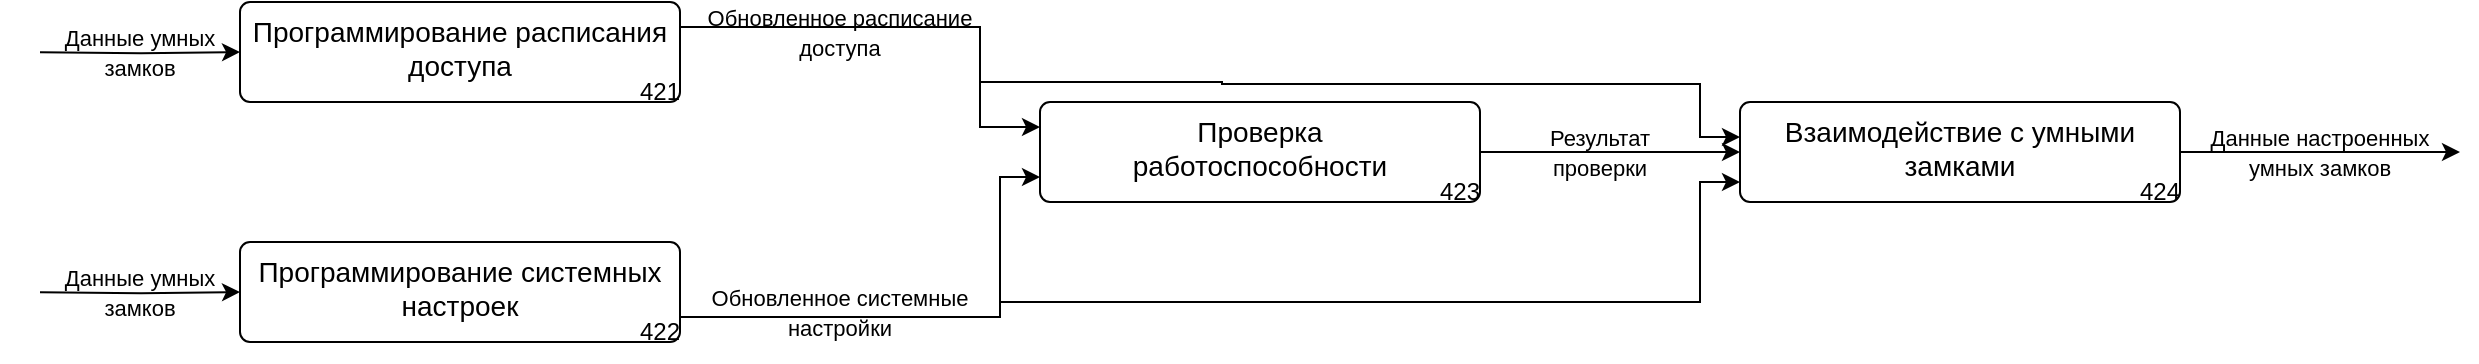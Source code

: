 <mxfile version="22.1.5" type="device" pages="2">
  <diagram name="Страница — 1" id="o3sYmgAIau1fM3dsohi6">
    <mxGraphModel dx="601" dy="311" grid="1" gridSize="10" guides="1" tooltips="1" connect="1" arrows="1" fold="1" page="1" pageScale="1" pageWidth="3300" pageHeight="2339" math="0" shadow="0">
      <root>
        <mxCell id="0" />
        <mxCell id="1" parent="0" />
        <mxCell id="QvXpTpCXxzrsCJCGJff7-12" style="edgeStyle=orthogonalEdgeStyle;rounded=0;orthogonalLoop=1;jettySize=auto;html=1;exitX=0;exitY=0.5;exitDx=0;exitDy=0;entryX=0;entryY=0.5;entryDx=0;entryDy=0;" edge="1" parent="1" target="MUi1yYkGbGkddvzHHs3n-1">
          <mxGeometry relative="1" as="geometry">
            <mxPoint x="170" y="805.097" as="sourcePoint" />
          </mxGeometry>
        </mxCell>
        <mxCell id="QvXpTpCXxzrsCJCGJff7-18" style="edgeStyle=orthogonalEdgeStyle;rounded=0;orthogonalLoop=1;jettySize=auto;html=1;exitX=1;exitY=0.25;exitDx=0;exitDy=0;entryX=0;entryY=0.25;entryDx=0;entryDy=0;" edge="1" parent="1" source="MUi1yYkGbGkddvzHHs3n-1" target="QvXpTpCXxzrsCJCGJff7-16">
          <mxGeometry relative="1" as="geometry">
            <Array as="points">
              <mxPoint x="640" y="793" />
              <mxPoint x="640" y="843" />
            </Array>
          </mxGeometry>
        </mxCell>
        <mxCell id="MUi1yYkGbGkddvzHHs3n-1" value="&lt;span style=&quot;font-size: 14px;&quot;&gt;Программирование расписания&lt;br&gt;доступа&lt;br&gt;&lt;/span&gt;" style="html=1;align=center;verticalAlign=top;rounded=1;absoluteArcSize=1;arcSize=10;dashed=0;whiteSpace=wrap;" parent="1" vertex="1">
          <mxGeometry x="270" y="780" width="220" height="50" as="geometry" />
        </mxCell>
        <mxCell id="gx2m8ANJ89_CgAaHZRdq-5" value="&lt;font style=&quot;font-size: 11px;&quot;&gt;Данные умных&lt;br&gt;замков&lt;br&gt;&lt;/font&gt;" style="text;html=1;strokeColor=none;fillColor=none;align=center;verticalAlign=middle;whiteSpace=wrap;rounded=0;" parent="1" vertex="1">
          <mxGeometry x="150" y="790" width="140" height="30" as="geometry" />
        </mxCell>
        <mxCell id="QvXpTpCXxzrsCJCGJff7-14" style="edgeStyle=orthogonalEdgeStyle;rounded=0;orthogonalLoop=1;jettySize=auto;html=1;exitX=0;exitY=0.5;exitDx=0;exitDy=0;entryX=0;entryY=0.5;entryDx=0;entryDy=0;" edge="1" parent="1" target="QvXpTpCXxzrsCJCGJff7-13">
          <mxGeometry relative="1" as="geometry">
            <mxPoint x="170" y="925.097" as="sourcePoint" />
          </mxGeometry>
        </mxCell>
        <mxCell id="QvXpTpCXxzrsCJCGJff7-19" style="edgeStyle=orthogonalEdgeStyle;rounded=0;orthogonalLoop=1;jettySize=auto;html=1;exitX=1;exitY=0.75;exitDx=0;exitDy=0;entryX=0;entryY=0.75;entryDx=0;entryDy=0;" edge="1" parent="1" source="QvXpTpCXxzrsCJCGJff7-13" target="QvXpTpCXxzrsCJCGJff7-16">
          <mxGeometry relative="1" as="geometry">
            <Array as="points">
              <mxPoint x="650" y="937" />
              <mxPoint x="650" y="867" />
            </Array>
          </mxGeometry>
        </mxCell>
        <mxCell id="QvXpTpCXxzrsCJCGJff7-13" value="&lt;span style=&quot;font-size: 14px;&quot;&gt;Программирование системных настроек&lt;br&gt;&lt;/span&gt;" style="html=1;align=center;verticalAlign=top;rounded=1;absoluteArcSize=1;arcSize=10;dashed=0;whiteSpace=wrap;" vertex="1" parent="1">
          <mxGeometry x="270" y="900" width="220" height="50" as="geometry" />
        </mxCell>
        <mxCell id="QvXpTpCXxzrsCJCGJff7-15" value="&lt;font style=&quot;font-size: 11px;&quot;&gt;Данные умных&lt;br&gt;замков&lt;br&gt;&lt;/font&gt;" style="text;html=1;strokeColor=none;fillColor=none;align=center;verticalAlign=middle;whiteSpace=wrap;rounded=0;" vertex="1" parent="1">
          <mxGeometry x="150" y="910" width="140" height="30" as="geometry" />
        </mxCell>
        <mxCell id="QvXpTpCXxzrsCJCGJff7-22" style="edgeStyle=orthogonalEdgeStyle;rounded=0;orthogonalLoop=1;jettySize=auto;html=1;exitX=1;exitY=0.5;exitDx=0;exitDy=0;" edge="1" parent="1" source="QvXpTpCXxzrsCJCGJff7-16" target="QvXpTpCXxzrsCJCGJff7-17">
          <mxGeometry relative="1" as="geometry" />
        </mxCell>
        <mxCell id="QvXpTpCXxzrsCJCGJff7-16" value="&lt;span style=&quot;font-size: 14px;&quot;&gt;Проверка &lt;br&gt;работоспособности&lt;br&gt;&lt;/span&gt;" style="html=1;align=center;verticalAlign=top;rounded=1;absoluteArcSize=1;arcSize=10;dashed=0;whiteSpace=wrap;" vertex="1" parent="1">
          <mxGeometry x="670" y="830" width="220" height="50" as="geometry" />
        </mxCell>
        <mxCell id="QvXpTpCXxzrsCJCGJff7-24" style="edgeStyle=orthogonalEdgeStyle;rounded=0;orthogonalLoop=1;jettySize=auto;html=1;exitX=1;exitY=0.5;exitDx=0;exitDy=0;" edge="1" parent="1" source="QvXpTpCXxzrsCJCGJff7-17">
          <mxGeometry relative="1" as="geometry">
            <mxPoint x="1380" y="855" as="targetPoint" />
          </mxGeometry>
        </mxCell>
        <mxCell id="QvXpTpCXxzrsCJCGJff7-17" value="&lt;span style=&quot;font-size: 14px;&quot;&gt;Взаимодействие с умными&lt;br&gt;замками&lt;br&gt;&lt;/span&gt;" style="html=1;align=center;verticalAlign=top;rounded=1;absoluteArcSize=1;arcSize=10;dashed=0;whiteSpace=wrap;" vertex="1" parent="1">
          <mxGeometry x="1020" y="830" width="220" height="50" as="geometry" />
        </mxCell>
        <mxCell id="QvXpTpCXxzrsCJCGJff7-20" value="&lt;font style=&quot;font-size: 11px;&quot;&gt;Обновленное расписание&lt;br&gt;доступа&lt;br&gt;&lt;/font&gt;" style="text;html=1;strokeColor=none;fillColor=none;align=center;verticalAlign=middle;whiteSpace=wrap;rounded=0;" vertex="1" parent="1">
          <mxGeometry x="500" y="780" width="140" height="30" as="geometry" />
        </mxCell>
        <mxCell id="QvXpTpCXxzrsCJCGJff7-21" value="&lt;font style=&quot;font-size: 11px;&quot;&gt;Обновленное системные настройки&lt;br&gt;&lt;/font&gt;" style="text;html=1;strokeColor=none;fillColor=none;align=center;verticalAlign=middle;whiteSpace=wrap;rounded=0;" vertex="1" parent="1">
          <mxGeometry x="500" y="920" width="140" height="30" as="geometry" />
        </mxCell>
        <mxCell id="QvXpTpCXxzrsCJCGJff7-25" style="edgeStyle=orthogonalEdgeStyle;rounded=0;orthogonalLoop=1;jettySize=auto;html=1;exitX=1;exitY=0.25;exitDx=0;exitDy=0;entryX=1;entryY=0.25;entryDx=0;entryDy=0;" edge="1" parent="1" target="QvXpTpCXxzrsCJCGJff7-23">
          <mxGeometry relative="1" as="geometry">
            <mxPoint x="640" y="820" as="sourcePoint" />
            <Array as="points">
              <mxPoint x="761" y="821" />
              <mxPoint x="1000" y="820" />
              <mxPoint x="1000" y="848" />
            </Array>
          </mxGeometry>
        </mxCell>
        <mxCell id="QvXpTpCXxzrsCJCGJff7-26" style="edgeStyle=orthogonalEdgeStyle;rounded=0;orthogonalLoop=1;jettySize=auto;html=1;entryX=1;entryY=1;entryDx=0;entryDy=0;" edge="1" parent="1" target="QvXpTpCXxzrsCJCGJff7-23">
          <mxGeometry relative="1" as="geometry">
            <mxPoint x="650" y="930" as="sourcePoint" />
            <Array as="points">
              <mxPoint x="1000" y="930" />
              <mxPoint x="1000" y="870" />
            </Array>
          </mxGeometry>
        </mxCell>
        <mxCell id="QvXpTpCXxzrsCJCGJff7-23" value="&lt;font style=&quot;font-size: 11px;&quot;&gt;Результат&lt;br&gt;проверки&lt;br&gt;&lt;/font&gt;" style="text;html=1;strokeColor=none;fillColor=none;align=center;verticalAlign=middle;whiteSpace=wrap;rounded=0;" vertex="1" parent="1">
          <mxGeometry x="880" y="840" width="140" height="30" as="geometry" />
        </mxCell>
        <mxCell id="QvXpTpCXxzrsCJCGJff7-27" value="&lt;font style=&quot;font-size: 11px;&quot;&gt;Данные настроенных умных замков&lt;br&gt;&lt;/font&gt;" style="text;html=1;strokeColor=none;fillColor=none;align=center;verticalAlign=middle;whiteSpace=wrap;rounded=0;" vertex="1" parent="1">
          <mxGeometry x="1240" y="840" width="140" height="30" as="geometry" />
        </mxCell>
        <mxCell id="QvXpTpCXxzrsCJCGJff7-28" value="421" style="text;html=1;strokeColor=none;fillColor=none;align=center;verticalAlign=middle;whiteSpace=wrap;rounded=0;" vertex="1" parent="1">
          <mxGeometry x="450" y="810" width="60" height="30" as="geometry" />
        </mxCell>
        <mxCell id="QvXpTpCXxzrsCJCGJff7-29" value="422" style="text;html=1;strokeColor=none;fillColor=none;align=center;verticalAlign=middle;whiteSpace=wrap;rounded=0;" vertex="1" parent="1">
          <mxGeometry x="450" y="930" width="60" height="30" as="geometry" />
        </mxCell>
        <mxCell id="QvXpTpCXxzrsCJCGJff7-30" value="423" style="text;html=1;strokeColor=none;fillColor=none;align=center;verticalAlign=middle;whiteSpace=wrap;rounded=0;" vertex="1" parent="1">
          <mxGeometry x="850" y="860" width="60" height="30" as="geometry" />
        </mxCell>
        <mxCell id="QvXpTpCXxzrsCJCGJff7-31" value="424" style="text;html=1;strokeColor=none;fillColor=none;align=center;verticalAlign=middle;whiteSpace=wrap;rounded=0;" vertex="1" parent="1">
          <mxGeometry x="1200" y="860" width="60" height="30" as="geometry" />
        </mxCell>
      </root>
    </mxGraphModel>
  </diagram>
  <diagram id="30CSTh-y9SVbLgZfz-_A" name="Страница — 2">
    <mxGraphModel dx="1624" dy="840" grid="1" gridSize="10" guides="1" tooltips="1" connect="1" arrows="1" fold="1" page="1" pageScale="1" pageWidth="3300" pageHeight="2339" math="0" shadow="0">
      <root>
        <mxCell id="0" />
        <mxCell id="1" parent="0" />
      </root>
    </mxGraphModel>
  </diagram>
</mxfile>
